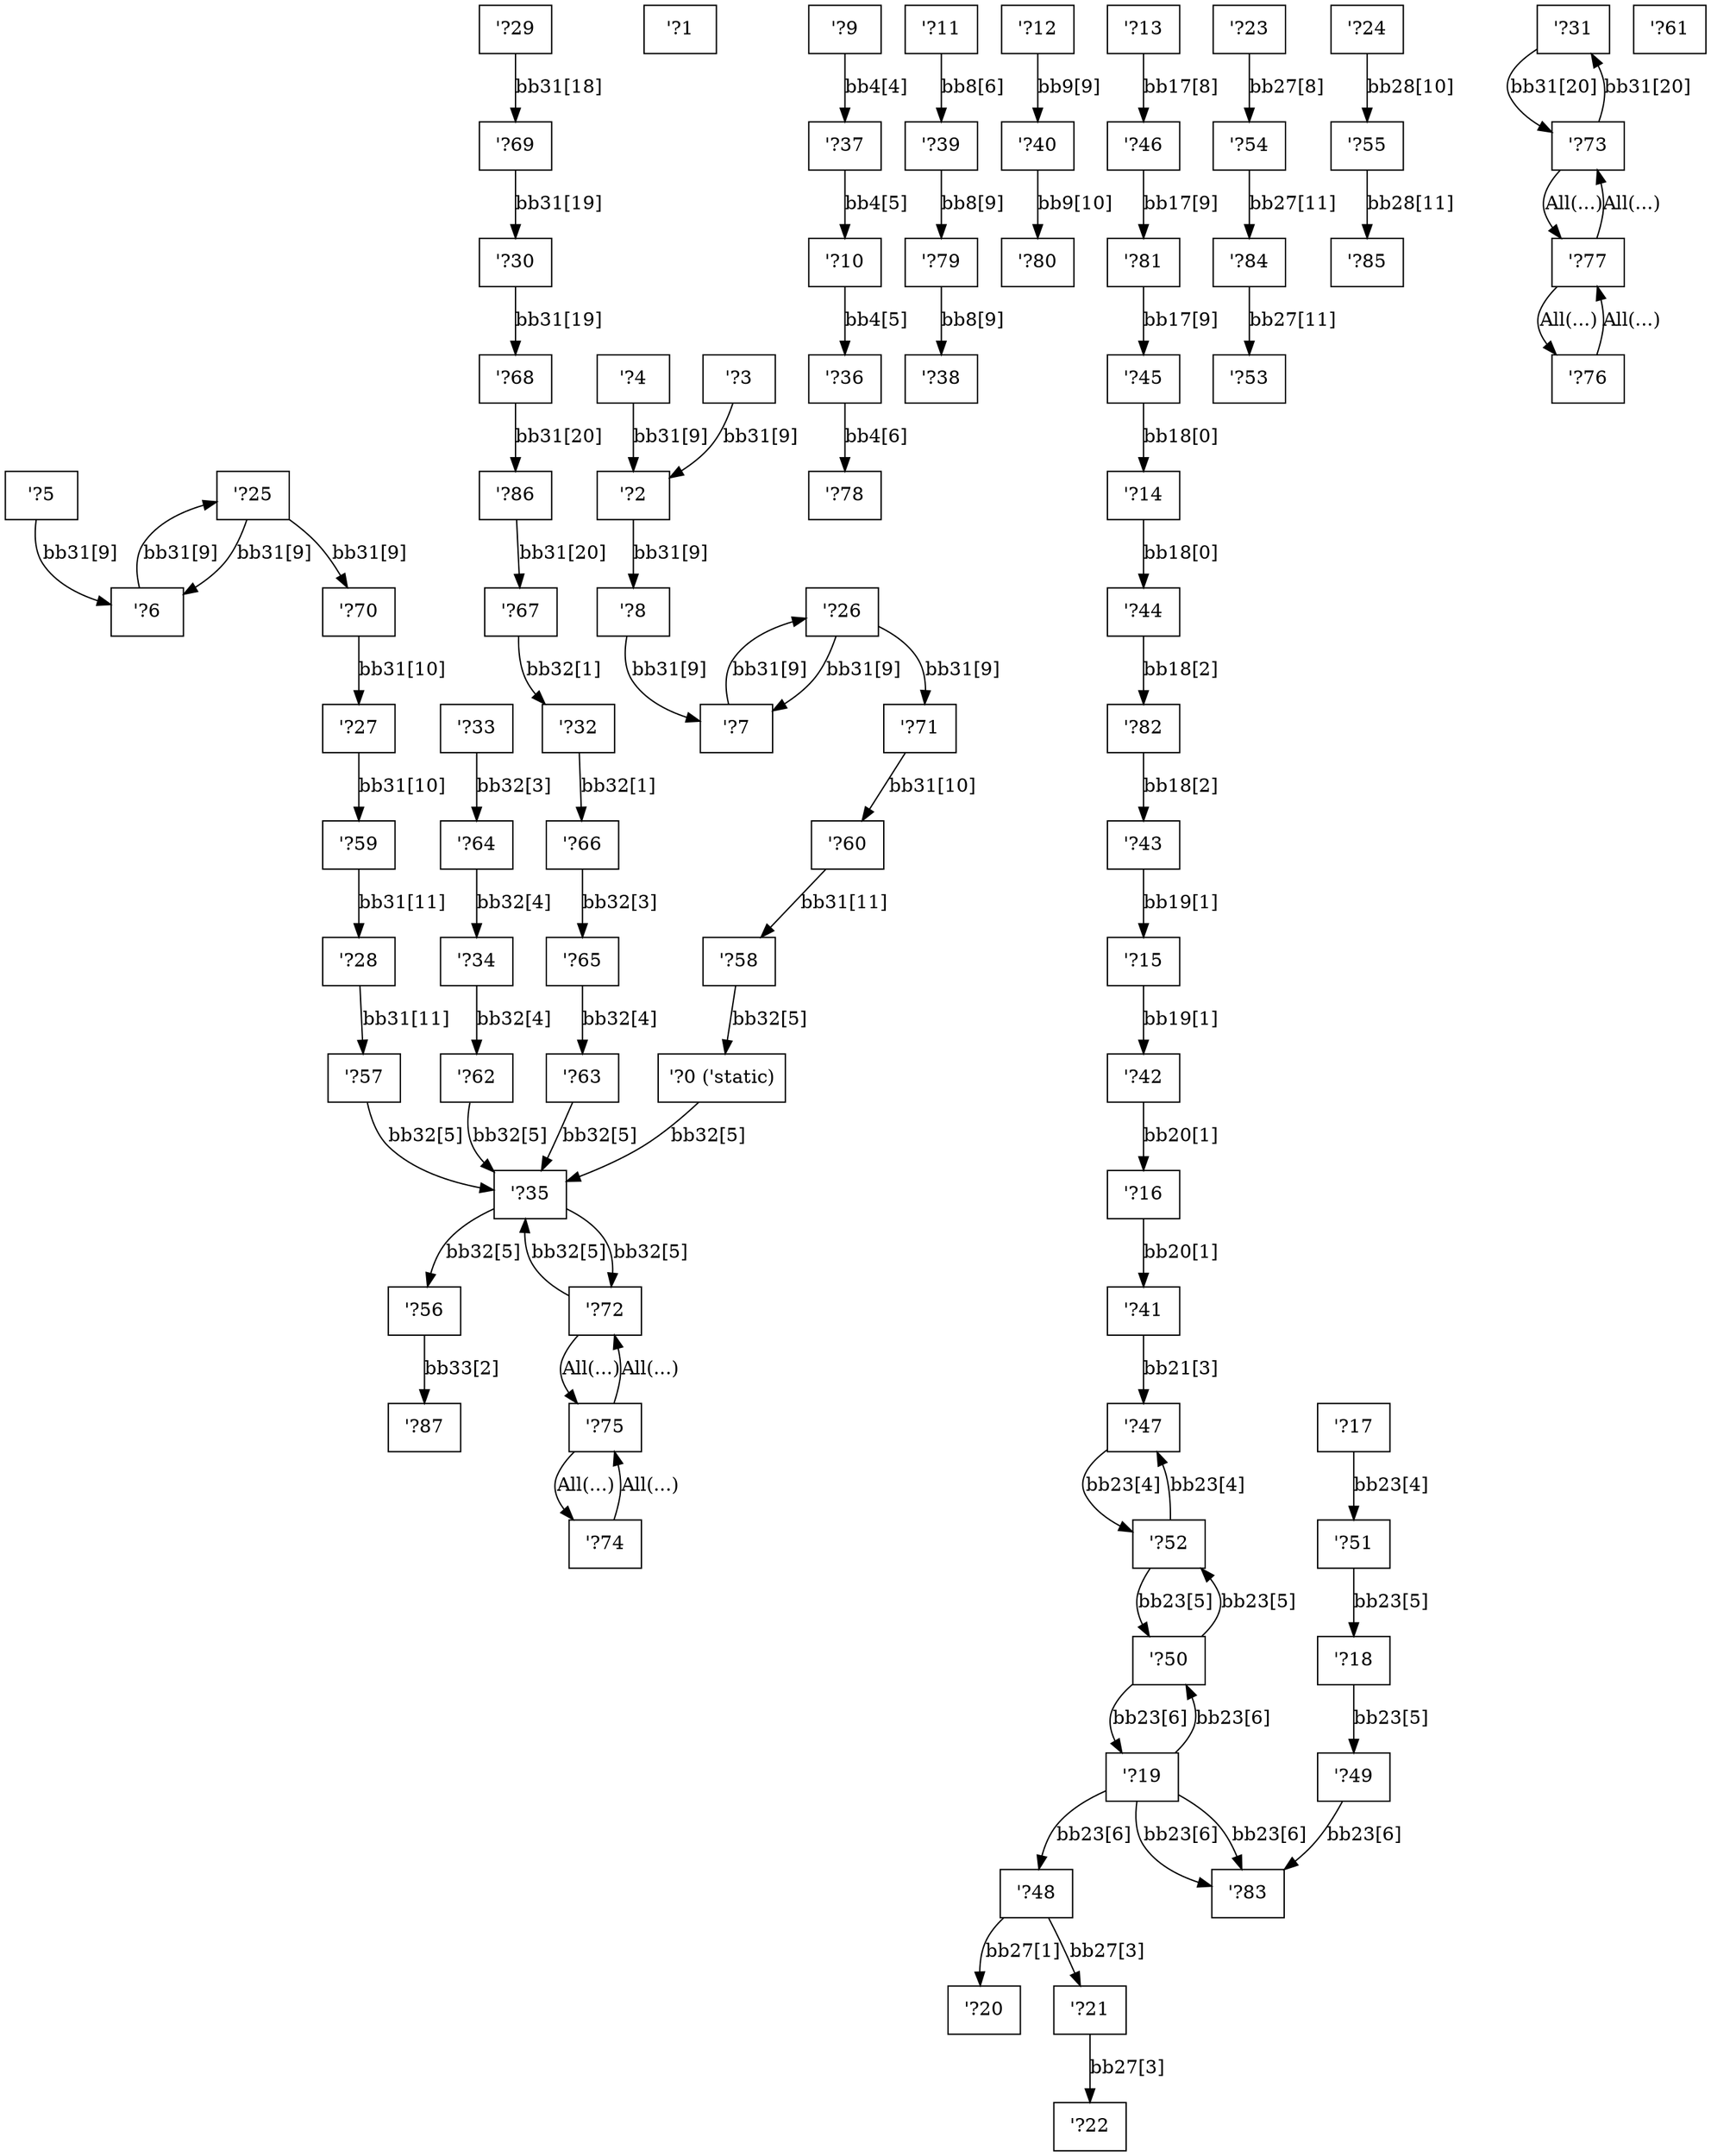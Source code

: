 digraph RegionInferenceContext {
    r0[label="\'?0 (\'static)"][shape="box"];
    r1[label="\'?1"][shape="box"];
    r2[label="\'?2"][shape="box"];
    r3[label="\'?3"][shape="box"];
    r4[label="\'?4"][shape="box"];
    r5[label="\'?5"][shape="box"];
    r6[label="\'?6"][shape="box"];
    r7[label="\'?7"][shape="box"];
    r8[label="\'?8"][shape="box"];
    r9[label="\'?9"][shape="box"];
    r10[label="\'?10"][shape="box"];
    r11[label="\'?11"][shape="box"];
    r12[label="\'?12"][shape="box"];
    r13[label="\'?13"][shape="box"];
    r14[label="\'?14"][shape="box"];
    r15[label="\'?15"][shape="box"];
    r16[label="\'?16"][shape="box"];
    r17[label="\'?17"][shape="box"];
    r18[label="\'?18"][shape="box"];
    r19[label="\'?19"][shape="box"];
    r20[label="\'?20"][shape="box"];
    r21[label="\'?21"][shape="box"];
    r22[label="\'?22"][shape="box"];
    r23[label="\'?23"][shape="box"];
    r24[label="\'?24"][shape="box"];
    r25[label="\'?25"][shape="box"];
    r26[label="\'?26"][shape="box"];
    r27[label="\'?27"][shape="box"];
    r28[label="\'?28"][shape="box"];
    r29[label="\'?29"][shape="box"];
    r30[label="\'?30"][shape="box"];
    r31[label="\'?31"][shape="box"];
    r32[label="\'?32"][shape="box"];
    r33[label="\'?33"][shape="box"];
    r34[label="\'?34"][shape="box"];
    r35[label="\'?35"][shape="box"];
    r36[label="\'?36"][shape="box"];
    r37[label="\'?37"][shape="box"];
    r38[label="\'?38"][shape="box"];
    r39[label="\'?39"][shape="box"];
    r40[label="\'?40"][shape="box"];
    r41[label="\'?41"][shape="box"];
    r42[label="\'?42"][shape="box"];
    r43[label="\'?43"][shape="box"];
    r44[label="\'?44"][shape="box"];
    r45[label="\'?45"][shape="box"];
    r46[label="\'?46"][shape="box"];
    r47[label="\'?47"][shape="box"];
    r48[label="\'?48"][shape="box"];
    r49[label="\'?49"][shape="box"];
    r50[label="\'?50"][shape="box"];
    r51[label="\'?51"][shape="box"];
    r52[label="\'?52"][shape="box"];
    r53[label="\'?53"][shape="box"];
    r54[label="\'?54"][shape="box"];
    r55[label="\'?55"][shape="box"];
    r56[label="\'?56"][shape="box"];
    r57[label="\'?57"][shape="box"];
    r58[label="\'?58"][shape="box"];
    r59[label="\'?59"][shape="box"];
    r60[label="\'?60"][shape="box"];
    r61[label="\'?61"][shape="box"];
    r62[label="\'?62"][shape="box"];
    r63[label="\'?63"][shape="box"];
    r64[label="\'?64"][shape="box"];
    r65[label="\'?65"][shape="box"];
    r66[label="\'?66"][shape="box"];
    r67[label="\'?67"][shape="box"];
    r68[label="\'?68"][shape="box"];
    r69[label="\'?69"][shape="box"];
    r70[label="\'?70"][shape="box"];
    r71[label="\'?71"][shape="box"];
    r72[label="\'?72"][shape="box"];
    r73[label="\'?73"][shape="box"];
    r74[label="\'?74"][shape="box"];
    r75[label="\'?75"][shape="box"];
    r76[label="\'?76"][shape="box"];
    r77[label="\'?77"][shape="box"];
    r78[label="\'?78"][shape="box"];
    r79[label="\'?79"][shape="box"];
    r80[label="\'?80"][shape="box"];
    r81[label="\'?81"][shape="box"];
    r82[label="\'?82"][shape="box"];
    r83[label="\'?83"][shape="box"];
    r84[label="\'?84"][shape="box"];
    r85[label="\'?85"][shape="box"];
    r86[label="\'?86"][shape="box"];
    r87[label="\'?87"][shape="box"];
    r72 -> r75[label="All(...)"];
    r75 -> r72[label="All(...)"];
    r74 -> r75[label="All(...)"];
    r75 -> r74[label="All(...)"];
    r73 -> r77[label="All(...)"];
    r77 -> r73[label="All(...)"];
    r76 -> r77[label="All(...)"];
    r77 -> r76[label="All(...)"];
    r9 -> r37[label="bb4[4]"];
    r37 -> r10[label="bb4[5]"];
    r10 -> r36[label="bb4[5]"];
    r36 -> r78[label="bb4[6]"];
    r11 -> r39[label="bb8[6]"];
    r79 -> r38[label="bb8[9]"];
    r39 -> r79[label="bb8[9]"];
    r12 -> r40[label="bb9[9]"];
    r40 -> r80[label="bb9[10]"];
    r13 -> r46[label="bb17[8]"];
    r81 -> r45[label="bb17[9]"];
    r46 -> r81[label="bb17[9]"];
    r45 -> r14[label="bb18[0]"];
    r14 -> r44[label="bb18[0]"];
    r82 -> r43[label="bb18[2]"];
    r44 -> r82[label="bb18[2]"];
    r15 -> r42[label="bb19[1]"];
    r43 -> r15[label="bb19[1]"];
    r16 -> r41[label="bb20[1]"];
    r42 -> r16[label="bb20[1]"];
    r41 -> r47[label="bb21[3]"];
    r17 -> r51[label="bb23[4]"];
    r52 -> r47[label="bb23[4]"];
    r47 -> r52[label="bb23[4]"];
    r51 -> r18[label="bb23[5]"];
    r18 -> r49[label="bb23[5]"];
    r50 -> r52[label="bb23[5]"];
    r52 -> r50[label="bb23[5]"];
    r19 -> r83[label="bb23[6]"];
    r19 -> r83[label="bb23[6]"];
    r19 -> r48[label="bb23[6]"];
    r49 -> r83[label="bb23[6]"];
    r19 -> r50[label="bb23[6]"];
    r50 -> r19[label="bb23[6]"];
    r48 -> r20[label="bb27[1]"];
    r21 -> r22[label="bb27[3]"];
    r48 -> r21[label="bb27[3]"];
    r23 -> r54[label="bb27[8]"];
    r84 -> r53[label="bb27[11]"];
    r54 -> r84[label="bb27[11]"];
    r24 -> r55[label="bb28[10]"];
    r55 -> r85[label="bb28[11]"];
    r3 -> r2[label="bb31[9]"];
    r4 -> r2[label="bb31[9]"];
    r2 -> r8[label="bb31[9]"];
    r5 -> r6[label="bb31[9]"];
    r8 -> r7[label="bb31[9]"];
    r25 -> r6[label="bb31[9]"];
    r6 -> r25[label="bb31[9]"];
    r26 -> r7[label="bb31[9]"];
    r7 -> r26[label="bb31[9]"];
    r25 -> r70[label="bb31[9]"];
    r26 -> r71[label="bb31[9]"];
    r70 -> r27[label="bb31[10]"];
    r27 -> r59[label="bb31[10]"];
    r71 -> r60[label="bb31[10]"];
    r59 -> r28[label="bb31[11]"];
    r28 -> r57[label="bb31[11]"];
    r60 -> r58[label="bb31[11]"];
    r29 -> r69[label="bb31[18]"];
    r69 -> r30[label="bb31[19]"];
    r30 -> r68[label="bb31[19]"];
    r73 -> r31[label="bb31[20]"];
    r31 -> r73[label="bb31[20]"];
    r86 -> r67[label="bb31[20]"];
    r68 -> r86[label="bb31[20]"];
    r67 -> r32[label="bb32[1]"];
    r32 -> r66[label="bb32[1]"];
    r33 -> r64[label="bb32[3]"];
    r66 -> r65[label="bb32[3]"];
    r64 -> r34[label="bb32[4]"];
    r34 -> r62[label="bb32[4]"];
    r65 -> r63[label="bb32[4]"];
    r72 -> r35[label="bb32[5]"];
    r35 -> r72[label="bb32[5]"];
    r0 -> r35[label="bb32[5]"];
    r35 -> r56[label="bb32[5]"];
    r57 -> r35[label="bb32[5]"];
    r58 -> r0[label="bb32[5]"];
    r62 -> r35[label="bb32[5]"];
    r63 -> r35[label="bb32[5]"];
    r56 -> r87[label="bb33[2]"];
}
